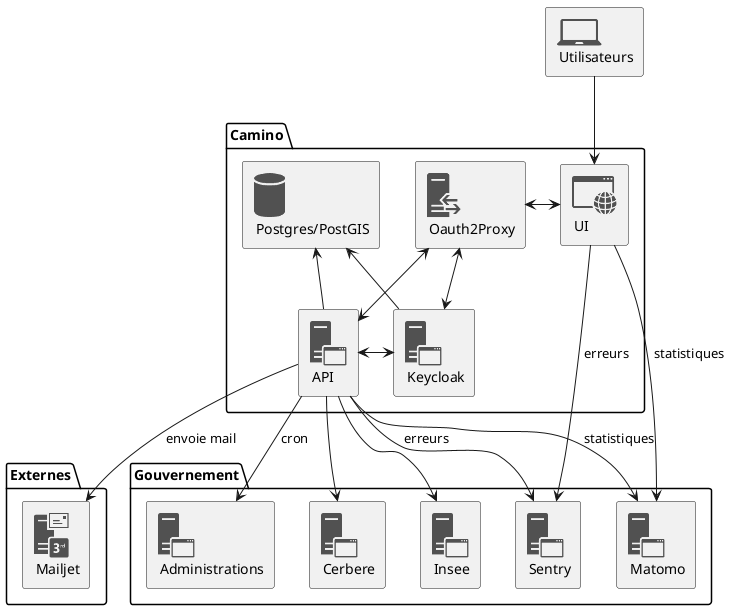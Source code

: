 @startuml
!include <tupadr3/common>

!include <office/Databases/database>
!include <office/Servers/application_server>
!include <office/Servers/reverse_proxy>
!include <office/Concepts/application_web>
!include <office/Devices/device_laptop>
!include <office/Servers/3rd_party_mail_server>

OFF_DEVICE_LAPTOP(Utilisateurs, Utilisateurs)


package Gouvernement {
  OFF_APPLICATION_SERVER(Sentry, Sentry)
  OFF_APPLICATION_SERVER(Matomo, Matomo)  
  OFF_APPLICATION_SERVER(Cerbere, Cerbere)
  OFF_APPLICATION_SERVER(Insee, Insee)
  OFF_APPLICATION_SERVER(Administrations, Administrations)
}

package Camino {
  OFF_APPLICATION_WEB(UI, UI)
  OFF_APPLICATION_SERVER(API,API)
  OFF_APPLICATION_SERVER(USERS,Keycloak)
  OFF_REVERSE_PROXY(PROXY, Oauth2Proxy)
  OFF_DATABASE(Postgres,Postgres/PostGIS)

  UI <-l-> PROXY
  PROXY <--> API
  PROXY <--> USERS
  Postgres <-- USERS
  Postgres <-- API
  API <-> USERS
}
package Externes {
  OFF_3RD_PARTY_MAIL_SERVER(Mailjet, Mailjet)
}

Utilisateurs --> UI
API --> Cerbere
API --> Insee
API --> Matomo: statistiques
API --> Administrations: cron
UI --> Sentry: erreurs
API --> Sentry: erreurs
API --> Mailjet: envoie mail
Matomo <-- UI: statistiques
@enduml